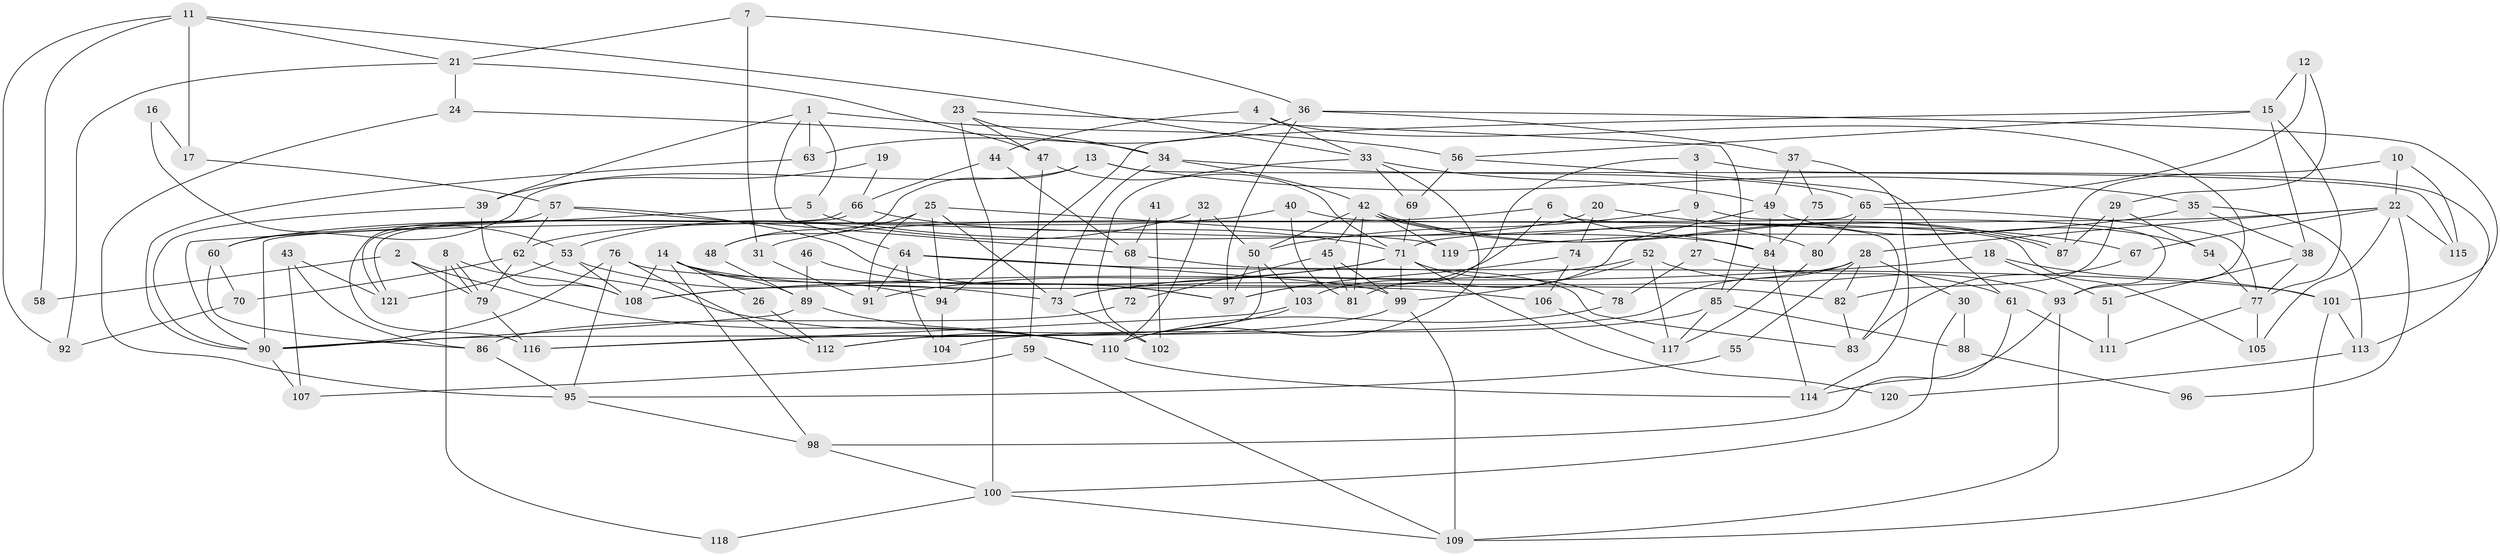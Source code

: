 // Generated by graph-tools (version 1.1) at 2025/11/02/27/25 16:11:16]
// undirected, 121 vertices, 242 edges
graph export_dot {
graph [start="1"]
  node [color=gray90,style=filled];
  1;
  2;
  3;
  4;
  5;
  6;
  7;
  8;
  9;
  10;
  11;
  12;
  13;
  14;
  15;
  16;
  17;
  18;
  19;
  20;
  21;
  22;
  23;
  24;
  25;
  26;
  27;
  28;
  29;
  30;
  31;
  32;
  33;
  34;
  35;
  36;
  37;
  38;
  39;
  40;
  41;
  42;
  43;
  44;
  45;
  46;
  47;
  48;
  49;
  50;
  51;
  52;
  53;
  54;
  55;
  56;
  57;
  58;
  59;
  60;
  61;
  62;
  63;
  64;
  65;
  66;
  67;
  68;
  69;
  70;
  71;
  72;
  73;
  74;
  75;
  76;
  77;
  78;
  79;
  80;
  81;
  82;
  83;
  84;
  85;
  86;
  87;
  88;
  89;
  90;
  91;
  92;
  93;
  94;
  95;
  96;
  97;
  98;
  99;
  100;
  101;
  102;
  103;
  104;
  105;
  106;
  107;
  108;
  109;
  110;
  111;
  112;
  113;
  114;
  115;
  116;
  117;
  118;
  119;
  120;
  121;
  1 -- 39;
  1 -- 64;
  1 -- 5;
  1 -- 56;
  1 -- 63;
  2 -- 79;
  2 -- 110;
  2 -- 58;
  3 -- 81;
  3 -- 9;
  3 -- 113;
  4 -- 93;
  4 -- 33;
  4 -- 44;
  5 -- 90;
  5 -- 84;
  6 -- 84;
  6 -- 97;
  6 -- 31;
  6 -- 83;
  7 -- 36;
  7 -- 21;
  7 -- 31;
  8 -- 108;
  8 -- 79;
  8 -- 79;
  8 -- 118;
  9 -- 50;
  9 -- 93;
  9 -- 27;
  10 -- 115;
  10 -- 87;
  10 -- 22;
  11 -- 92;
  11 -- 33;
  11 -- 17;
  11 -- 21;
  11 -- 58;
  12 -- 65;
  12 -- 15;
  12 -- 29;
  13 -- 48;
  13 -- 35;
  13 -- 60;
  13 -- 115;
  14 -- 89;
  14 -- 94;
  14 -- 26;
  14 -- 98;
  14 -- 106;
  14 -- 108;
  15 -- 77;
  15 -- 94;
  15 -- 38;
  15 -- 56;
  16 -- 17;
  16 -- 53;
  17 -- 57;
  18 -- 108;
  18 -- 101;
  18 -- 51;
  19 -- 66;
  19 -- 39;
  20 -- 67;
  20 -- 74;
  20 -- 62;
  21 -- 47;
  21 -- 24;
  21 -- 92;
  22 -- 71;
  22 -- 28;
  22 -- 67;
  22 -- 96;
  22 -- 105;
  22 -- 115;
  23 -- 47;
  23 -- 85;
  23 -- 34;
  23 -- 100;
  24 -- 95;
  24 -- 34;
  25 -- 73;
  25 -- 91;
  25 -- 48;
  25 -- 94;
  25 -- 119;
  26 -- 112;
  27 -- 78;
  27 -- 61;
  28 -- 90;
  28 -- 30;
  28 -- 55;
  28 -- 73;
  28 -- 82;
  29 -- 82;
  29 -- 54;
  29 -- 87;
  30 -- 100;
  30 -- 88;
  31 -- 91;
  32 -- 50;
  32 -- 53;
  32 -- 110;
  33 -- 49;
  33 -- 110;
  33 -- 69;
  33 -- 102;
  34 -- 42;
  34 -- 65;
  34 -- 73;
  35 -- 38;
  35 -- 119;
  35 -- 113;
  36 -- 37;
  36 -- 101;
  36 -- 63;
  36 -- 97;
  37 -- 49;
  37 -- 114;
  37 -- 75;
  38 -- 51;
  38 -- 77;
  39 -- 108;
  39 -- 90;
  40 -- 60;
  40 -- 105;
  40 -- 81;
  41 -- 102;
  41 -- 68;
  42 -- 87;
  42 -- 87;
  42 -- 45;
  42 -- 50;
  42 -- 80;
  42 -- 81;
  42 -- 119;
  43 -- 121;
  43 -- 86;
  43 -- 107;
  44 -- 66;
  44 -- 68;
  45 -- 81;
  45 -- 72;
  45 -- 99;
  46 -- 89;
  46 -- 97;
  47 -- 59;
  47 -- 71;
  48 -- 89;
  49 -- 103;
  49 -- 84;
  49 -- 54;
  50 -- 103;
  50 -- 97;
  50 -- 112;
  51 -- 111;
  52 -- 73;
  52 -- 99;
  52 -- 93;
  52 -- 117;
  53 -- 108;
  53 -- 73;
  53 -- 121;
  54 -- 77;
  55 -- 95;
  56 -- 61;
  56 -- 69;
  57 -- 97;
  57 -- 116;
  57 -- 62;
  57 -- 68;
  59 -- 107;
  59 -- 109;
  60 -- 86;
  60 -- 70;
  61 -- 98;
  61 -- 111;
  62 -- 70;
  62 -- 79;
  62 -- 110;
  63 -- 90;
  64 -- 101;
  64 -- 99;
  64 -- 91;
  64 -- 104;
  65 -- 77;
  65 -- 80;
  65 -- 90;
  66 -- 71;
  66 -- 121;
  66 -- 121;
  67 -- 83;
  68 -- 72;
  68 -- 83;
  69 -- 71;
  70 -- 92;
  71 -- 91;
  71 -- 78;
  71 -- 99;
  71 -- 108;
  71 -- 120;
  72 -- 86;
  73 -- 102;
  74 -- 97;
  74 -- 106;
  75 -- 84;
  76 -- 82;
  76 -- 90;
  76 -- 95;
  76 -- 112;
  77 -- 105;
  77 -- 111;
  78 -- 110;
  79 -- 116;
  80 -- 117;
  82 -- 83;
  84 -- 114;
  84 -- 85;
  85 -- 117;
  85 -- 88;
  85 -- 104;
  86 -- 95;
  88 -- 96;
  89 -- 90;
  89 -- 110;
  90 -- 107;
  93 -- 109;
  93 -- 114;
  94 -- 104;
  95 -- 98;
  98 -- 100;
  99 -- 109;
  99 -- 116;
  100 -- 109;
  100 -- 118;
  101 -- 113;
  101 -- 109;
  103 -- 112;
  103 -- 116;
  106 -- 117;
  110 -- 114;
  113 -- 120;
}
